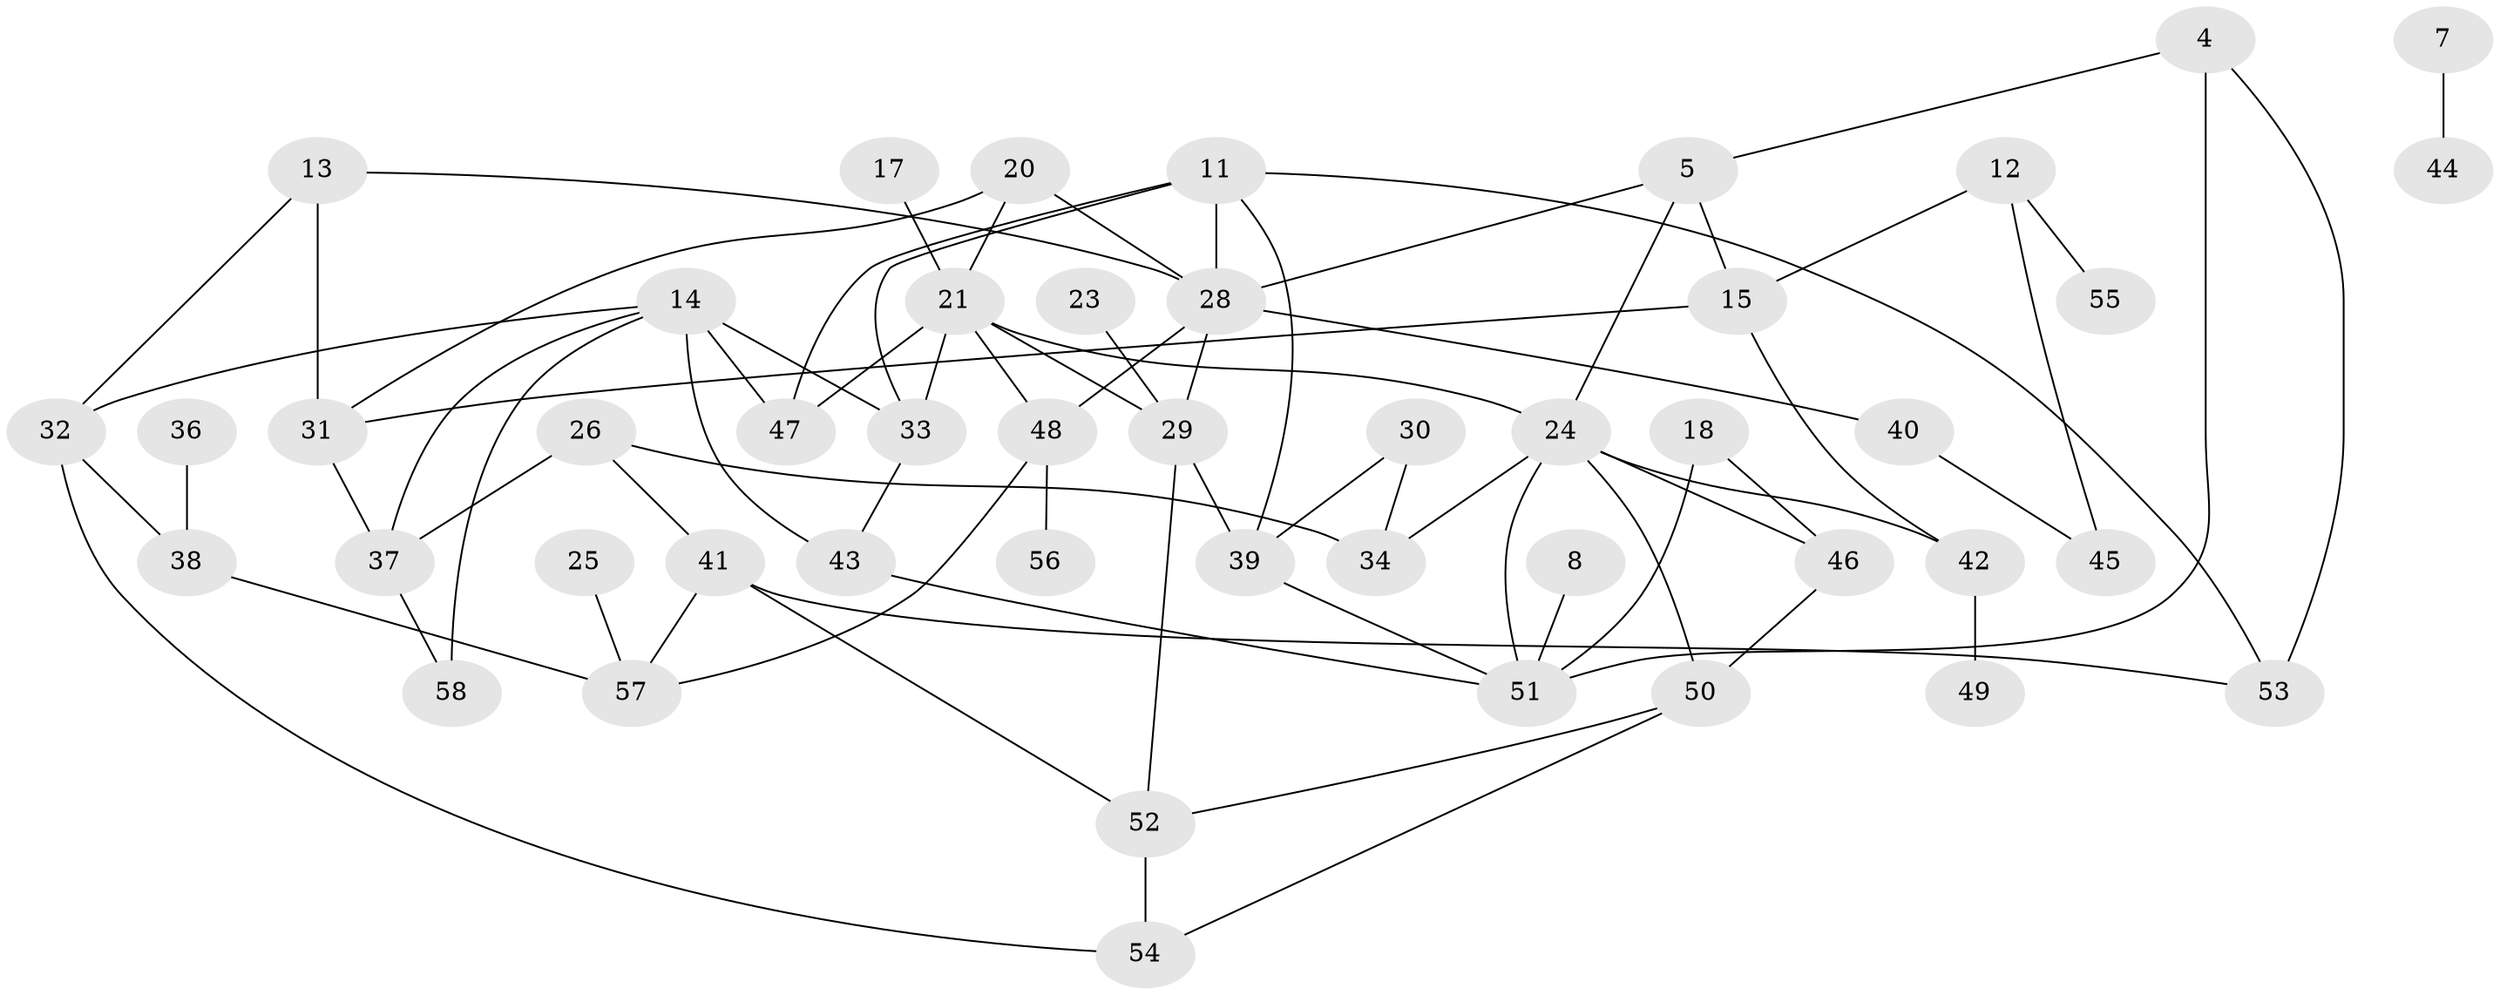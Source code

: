 // original degree distribution, {3: 0.22916666666666666, 1: 0.2152777777777778, 2: 0.3194444444444444, 0: 0.0763888888888889, 6: 0.020833333333333332, 4: 0.09027777777777778, 5: 0.041666666666666664, 8: 0.006944444444444444}
// Generated by graph-tools (version 1.1) at 2025/35/03/04/25 23:35:47]
// undirected, 47 vertices, 75 edges
graph export_dot {
  node [color=gray90,style=filled];
  4;
  5;
  7;
  8;
  11;
  12;
  13;
  14;
  15;
  17;
  18;
  20;
  21;
  23;
  24;
  25;
  26;
  28;
  29;
  30;
  31;
  32;
  33;
  34;
  36;
  37;
  38;
  39;
  40;
  41;
  42;
  43;
  44;
  45;
  46;
  47;
  48;
  49;
  50;
  51;
  52;
  53;
  54;
  55;
  56;
  57;
  58;
  4 -- 5 [weight=1.0];
  4 -- 51 [weight=1.0];
  4 -- 53 [weight=1.0];
  5 -- 15 [weight=1.0];
  5 -- 24 [weight=1.0];
  5 -- 28 [weight=1.0];
  7 -- 44 [weight=1.0];
  8 -- 51 [weight=1.0];
  11 -- 28 [weight=1.0];
  11 -- 33 [weight=1.0];
  11 -- 39 [weight=1.0];
  11 -- 47 [weight=1.0];
  11 -- 53 [weight=1.0];
  12 -- 15 [weight=1.0];
  12 -- 45 [weight=1.0];
  12 -- 55 [weight=1.0];
  13 -- 28 [weight=1.0];
  13 -- 31 [weight=1.0];
  13 -- 32 [weight=1.0];
  14 -- 32 [weight=1.0];
  14 -- 33 [weight=2.0];
  14 -- 37 [weight=1.0];
  14 -- 43 [weight=1.0];
  14 -- 47 [weight=1.0];
  14 -- 58 [weight=1.0];
  15 -- 31 [weight=1.0];
  15 -- 42 [weight=1.0];
  17 -- 21 [weight=1.0];
  18 -- 46 [weight=1.0];
  18 -- 51 [weight=1.0];
  20 -- 21 [weight=1.0];
  20 -- 28 [weight=1.0];
  20 -- 31 [weight=1.0];
  21 -- 24 [weight=2.0];
  21 -- 29 [weight=1.0];
  21 -- 33 [weight=2.0];
  21 -- 47 [weight=1.0];
  21 -- 48 [weight=1.0];
  23 -- 29 [weight=1.0];
  24 -- 34 [weight=1.0];
  24 -- 42 [weight=1.0];
  24 -- 46 [weight=1.0];
  24 -- 50 [weight=1.0];
  24 -- 51 [weight=1.0];
  25 -- 57 [weight=1.0];
  26 -- 34 [weight=1.0];
  26 -- 37 [weight=1.0];
  26 -- 41 [weight=1.0];
  28 -- 29 [weight=1.0];
  28 -- 40 [weight=1.0];
  28 -- 48 [weight=1.0];
  29 -- 39 [weight=1.0];
  29 -- 52 [weight=1.0];
  30 -- 34 [weight=1.0];
  30 -- 39 [weight=1.0];
  31 -- 37 [weight=1.0];
  32 -- 38 [weight=1.0];
  32 -- 54 [weight=1.0];
  33 -- 43 [weight=1.0];
  36 -- 38 [weight=1.0];
  37 -- 58 [weight=1.0];
  38 -- 57 [weight=1.0];
  39 -- 51 [weight=1.0];
  40 -- 45 [weight=1.0];
  41 -- 52 [weight=1.0];
  41 -- 53 [weight=1.0];
  41 -- 57 [weight=1.0];
  42 -- 49 [weight=1.0];
  43 -- 51 [weight=1.0];
  46 -- 50 [weight=1.0];
  48 -- 56 [weight=1.0];
  48 -- 57 [weight=1.0];
  50 -- 52 [weight=1.0];
  50 -- 54 [weight=1.0];
  52 -- 54 [weight=2.0];
}
